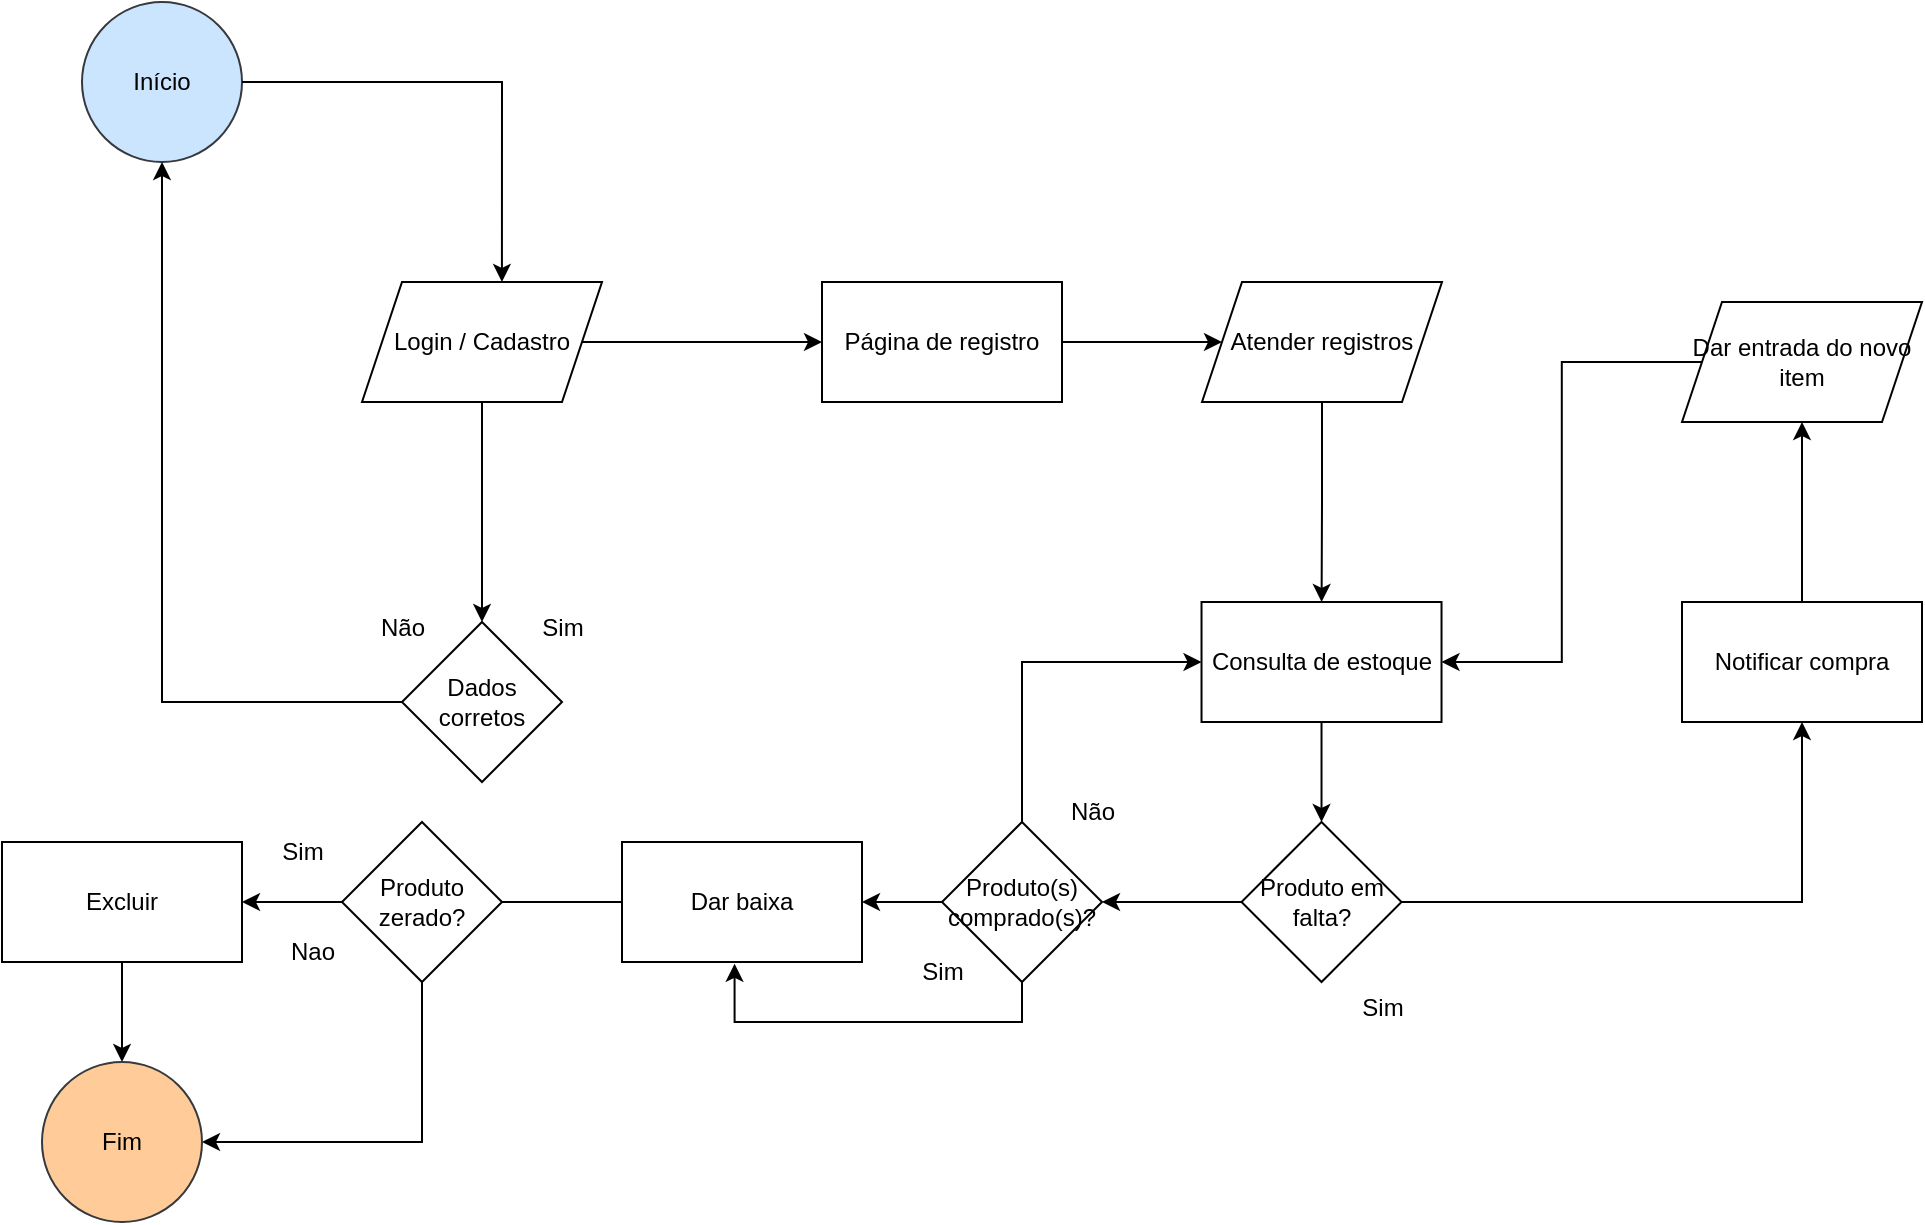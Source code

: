 <mxfile version="22.0.4" type="device">
  <diagram name="Page-1" id="74e2e168-ea6b-b213-b513-2b3c1d86103e">
    <mxGraphModel dx="1188" dy="633" grid="1" gridSize="10" guides="1" tooltips="1" connect="1" arrows="1" fold="1" page="1" pageScale="1" pageWidth="1100" pageHeight="850" background="none" math="0" shadow="0">
      <root>
        <mxCell id="0" />
        <mxCell id="1" parent="0" />
        <mxCell id="JuMl-TMc-AiVgIuOUvtk-1" value="Início" style="ellipse;whiteSpace=wrap;html=1;aspect=fixed;fillColor=#cce5ff;strokeColor=#36393d;" vertex="1" parent="1">
          <mxGeometry x="120" y="120" width="80" height="80" as="geometry" />
        </mxCell>
        <mxCell id="JuMl-TMc-AiVgIuOUvtk-11" style="edgeStyle=orthogonalEdgeStyle;rounded=0;orthogonalLoop=1;jettySize=auto;html=1;exitX=0;exitY=0.5;exitDx=0;exitDy=0;entryX=0.5;entryY=1;entryDx=0;entryDy=0;" edge="1" parent="1" source="JuMl-TMc-AiVgIuOUvtk-8" target="JuMl-TMc-AiVgIuOUvtk-1">
          <mxGeometry relative="1" as="geometry" />
        </mxCell>
        <mxCell id="JuMl-TMc-AiVgIuOUvtk-8" value="Dados corretos" style="rhombus;whiteSpace=wrap;html=1;" vertex="1" parent="1">
          <mxGeometry x="280" y="430" width="80" height="80" as="geometry" />
        </mxCell>
        <mxCell id="JuMl-TMc-AiVgIuOUvtk-10" value="Não" style="text;html=1;align=center;verticalAlign=middle;resizable=0;points=[];autosize=1;strokeColor=none;fillColor=none;" vertex="1" parent="1">
          <mxGeometry x="255" y="418" width="50" height="30" as="geometry" />
        </mxCell>
        <mxCell id="JuMl-TMc-AiVgIuOUvtk-12" value="Sim" style="text;html=1;align=center;verticalAlign=middle;resizable=0;points=[];autosize=1;strokeColor=none;fillColor=none;" vertex="1" parent="1">
          <mxGeometry x="340" y="418" width="40" height="30" as="geometry" />
        </mxCell>
        <mxCell id="JuMl-TMc-AiVgIuOUvtk-22" style="edgeStyle=orthogonalEdgeStyle;rounded=0;orthogonalLoop=1;jettySize=auto;html=1;exitX=1;exitY=0.5;exitDx=0;exitDy=0;entryX=0;entryY=0.5;entryDx=0;entryDy=0;" edge="1" parent="1" source="JuMl-TMc-AiVgIuOUvtk-15" target="JuMl-TMc-AiVgIuOUvtk-21">
          <mxGeometry relative="1" as="geometry" />
        </mxCell>
        <mxCell id="JuMl-TMc-AiVgIuOUvtk-15" value="Página de registro" style="rounded=0;whiteSpace=wrap;html=1;" vertex="1" parent="1">
          <mxGeometry x="490" y="260" width="120" height="60" as="geometry" />
        </mxCell>
        <mxCell id="JuMl-TMc-AiVgIuOUvtk-18" value="" style="edgeStyle=orthogonalEdgeStyle;rounded=0;orthogonalLoop=1;jettySize=auto;html=1;" edge="1" parent="1" source="JuMl-TMc-AiVgIuOUvtk-17" target="JuMl-TMc-AiVgIuOUvtk-15">
          <mxGeometry relative="1" as="geometry" />
        </mxCell>
        <mxCell id="JuMl-TMc-AiVgIuOUvtk-19" style="edgeStyle=orthogonalEdgeStyle;rounded=0;orthogonalLoop=1;jettySize=auto;html=1;exitX=0.5;exitY=1;exitDx=0;exitDy=0;" edge="1" parent="1" source="JuMl-TMc-AiVgIuOUvtk-17" target="JuMl-TMc-AiVgIuOUvtk-8">
          <mxGeometry relative="1" as="geometry" />
        </mxCell>
        <mxCell id="JuMl-TMc-AiVgIuOUvtk-17" value="Login / Cadastro" style="shape=parallelogram;perimeter=parallelogramPerimeter;whiteSpace=wrap;html=1;fixedSize=1;" vertex="1" parent="1">
          <mxGeometry x="260" y="260" width="120" height="60" as="geometry" />
        </mxCell>
        <mxCell id="JuMl-TMc-AiVgIuOUvtk-20" style="edgeStyle=orthogonalEdgeStyle;rounded=0;orthogonalLoop=1;jettySize=auto;html=1;exitX=1;exitY=0.5;exitDx=0;exitDy=0;entryX=0.583;entryY=0;entryDx=0;entryDy=0;entryPerimeter=0;" edge="1" parent="1" source="JuMl-TMc-AiVgIuOUvtk-1" target="JuMl-TMc-AiVgIuOUvtk-17">
          <mxGeometry relative="1" as="geometry" />
        </mxCell>
        <mxCell id="JuMl-TMc-AiVgIuOUvtk-24" style="edgeStyle=orthogonalEdgeStyle;rounded=0;orthogonalLoop=1;jettySize=auto;html=1;exitX=0.5;exitY=1;exitDx=0;exitDy=0;" edge="1" parent="1" source="JuMl-TMc-AiVgIuOUvtk-21" target="JuMl-TMc-AiVgIuOUvtk-25">
          <mxGeometry relative="1" as="geometry">
            <mxPoint x="739.759" y="450" as="targetPoint" />
          </mxGeometry>
        </mxCell>
        <mxCell id="JuMl-TMc-AiVgIuOUvtk-21" value="Atender registros" style="shape=parallelogram;perimeter=parallelogramPerimeter;whiteSpace=wrap;html=1;fixedSize=1;" vertex="1" parent="1">
          <mxGeometry x="680" y="260" width="120" height="60" as="geometry" />
        </mxCell>
        <mxCell id="JuMl-TMc-AiVgIuOUvtk-27" style="edgeStyle=orthogonalEdgeStyle;rounded=0;orthogonalLoop=1;jettySize=auto;html=1;exitX=0.5;exitY=1;exitDx=0;exitDy=0;entryX=0.5;entryY=0;entryDx=0;entryDy=0;" edge="1" parent="1" source="JuMl-TMc-AiVgIuOUvtk-25" target="JuMl-TMc-AiVgIuOUvtk-26">
          <mxGeometry relative="1" as="geometry" />
        </mxCell>
        <mxCell id="JuMl-TMc-AiVgIuOUvtk-25" value="Consulta de estoque" style="rounded=0;whiteSpace=wrap;html=1;" vertex="1" parent="1">
          <mxGeometry x="679.759" y="420" width="120" height="60" as="geometry" />
        </mxCell>
        <mxCell id="JuMl-TMc-AiVgIuOUvtk-29" style="edgeStyle=orthogonalEdgeStyle;rounded=0;orthogonalLoop=1;jettySize=auto;html=1;" edge="1" parent="1" source="JuMl-TMc-AiVgIuOUvtk-26" target="JuMl-TMc-AiVgIuOUvtk-30">
          <mxGeometry relative="1" as="geometry">
            <mxPoint x="739.76" y="670" as="targetPoint" />
          </mxGeometry>
        </mxCell>
        <mxCell id="JuMl-TMc-AiVgIuOUvtk-32" style="edgeStyle=orthogonalEdgeStyle;rounded=0;orthogonalLoop=1;jettySize=auto;html=1;exitX=0;exitY=0.5;exitDx=0;exitDy=0;" edge="1" parent="1" source="JuMl-TMc-AiVgIuOUvtk-26" target="JuMl-TMc-AiVgIuOUvtk-33">
          <mxGeometry relative="1" as="geometry">
            <mxPoint x="610" y="570.286" as="targetPoint" />
          </mxGeometry>
        </mxCell>
        <mxCell id="JuMl-TMc-AiVgIuOUvtk-26" value="Produto em falta?" style="rhombus;whiteSpace=wrap;html=1;" vertex="1" parent="1">
          <mxGeometry x="699.76" y="530" width="80" height="80" as="geometry" />
        </mxCell>
        <mxCell id="JuMl-TMc-AiVgIuOUvtk-28" value="Não" style="text;html=1;align=center;verticalAlign=middle;resizable=0;points=[];autosize=1;strokeColor=none;fillColor=none;" vertex="1" parent="1">
          <mxGeometry x="600" y="510" width="50" height="30" as="geometry" />
        </mxCell>
        <mxCell id="JuMl-TMc-AiVgIuOUvtk-45" style="edgeStyle=orthogonalEdgeStyle;rounded=0;orthogonalLoop=1;jettySize=auto;html=1;" edge="1" parent="1" source="JuMl-TMc-AiVgIuOUvtk-30" target="JuMl-TMc-AiVgIuOUvtk-46">
          <mxGeometry relative="1" as="geometry">
            <mxPoint x="980" y="360" as="targetPoint" />
          </mxGeometry>
        </mxCell>
        <mxCell id="JuMl-TMc-AiVgIuOUvtk-30" value="Notificar compra" style="rounded=0;whiteSpace=wrap;html=1;" vertex="1" parent="1">
          <mxGeometry x="920" y="420" width="120" height="60" as="geometry" />
        </mxCell>
        <mxCell id="JuMl-TMc-AiVgIuOUvtk-31" value="Sim" style="text;html=1;align=center;verticalAlign=middle;resizable=0;points=[];autosize=1;strokeColor=none;fillColor=none;" vertex="1" parent="1">
          <mxGeometry x="750" y="608" width="40" height="30" as="geometry" />
        </mxCell>
        <mxCell id="JuMl-TMc-AiVgIuOUvtk-34" style="edgeStyle=orthogonalEdgeStyle;rounded=0;orthogonalLoop=1;jettySize=auto;html=1;exitX=0;exitY=0.5;exitDx=0;exitDy=0;" edge="1" parent="1" source="JuMl-TMc-AiVgIuOUvtk-33" target="JuMl-TMc-AiVgIuOUvtk-35">
          <mxGeometry relative="1" as="geometry">
            <mxPoint x="450" y="570" as="targetPoint" />
          </mxGeometry>
        </mxCell>
        <mxCell id="JuMl-TMc-AiVgIuOUvtk-37" style="edgeStyle=orthogonalEdgeStyle;rounded=0;orthogonalLoop=1;jettySize=auto;html=1;exitX=0.5;exitY=0;exitDx=0;exitDy=0;entryX=0;entryY=0.5;entryDx=0;entryDy=0;" edge="1" parent="1" source="JuMl-TMc-AiVgIuOUvtk-33" target="JuMl-TMc-AiVgIuOUvtk-25">
          <mxGeometry relative="1" as="geometry" />
        </mxCell>
        <mxCell id="JuMl-TMc-AiVgIuOUvtk-33" value="Produto(s) comprado(s)?" style="rhombus;whiteSpace=wrap;html=1;" vertex="1" parent="1">
          <mxGeometry x="550" y="529.996" width="80" height="80" as="geometry" />
        </mxCell>
        <mxCell id="JuMl-TMc-AiVgIuOUvtk-41" style="edgeStyle=orthogonalEdgeStyle;rounded=0;orthogonalLoop=1;jettySize=auto;html=1;entryX=1;entryY=0.5;entryDx=0;entryDy=0;" edge="1" parent="1" source="JuMl-TMc-AiVgIuOUvtk-35">
          <mxGeometry relative="1" as="geometry">
            <mxPoint x="295" y="570" as="targetPoint" />
          </mxGeometry>
        </mxCell>
        <mxCell id="JuMl-TMc-AiVgIuOUvtk-35" value="Dar baixa" style="rounded=0;whiteSpace=wrap;html=1;" vertex="1" parent="1">
          <mxGeometry x="390" y="540" width="120" height="60" as="geometry" />
        </mxCell>
        <mxCell id="JuMl-TMc-AiVgIuOUvtk-38" value="Sim" style="text;html=1;align=center;verticalAlign=middle;resizable=0;points=[];autosize=1;strokeColor=none;fillColor=none;" vertex="1" parent="1">
          <mxGeometry x="530" y="590" width="40" height="30" as="geometry" />
        </mxCell>
        <mxCell id="JuMl-TMc-AiVgIuOUvtk-39" style="edgeStyle=orthogonalEdgeStyle;rounded=0;orthogonalLoop=1;jettySize=auto;html=1;exitX=0.5;exitY=1;exitDx=0;exitDy=0;entryX=0.469;entryY=1.015;entryDx=0;entryDy=0;entryPerimeter=0;" edge="1" parent="1" source="JuMl-TMc-AiVgIuOUvtk-33" target="JuMl-TMc-AiVgIuOUvtk-35">
          <mxGeometry relative="1" as="geometry" />
        </mxCell>
        <mxCell id="JuMl-TMc-AiVgIuOUvtk-47" style="edgeStyle=orthogonalEdgeStyle;rounded=0;orthogonalLoop=1;jettySize=auto;html=1;entryX=1;entryY=0.5;entryDx=0;entryDy=0;" edge="1" parent="1" source="JuMl-TMc-AiVgIuOUvtk-46" target="JuMl-TMc-AiVgIuOUvtk-25">
          <mxGeometry relative="1" as="geometry" />
        </mxCell>
        <mxCell id="JuMl-TMc-AiVgIuOUvtk-46" value="Dar entrada do novo item" style="shape=parallelogram;perimeter=parallelogramPerimeter;whiteSpace=wrap;html=1;fixedSize=1;" vertex="1" parent="1">
          <mxGeometry x="920" y="270" width="120" height="60" as="geometry" />
        </mxCell>
        <mxCell id="JuMl-TMc-AiVgIuOUvtk-54" style="edgeStyle=orthogonalEdgeStyle;rounded=0;orthogonalLoop=1;jettySize=auto;html=1;exitX=0;exitY=0.5;exitDx=0;exitDy=0;entryX=1;entryY=0.5;entryDx=0;entryDy=0;" edge="1" parent="1" source="JuMl-TMc-AiVgIuOUvtk-49" target="JuMl-TMc-AiVgIuOUvtk-53">
          <mxGeometry relative="1" as="geometry" />
        </mxCell>
        <mxCell id="JuMl-TMc-AiVgIuOUvtk-57" style="edgeStyle=orthogonalEdgeStyle;rounded=0;orthogonalLoop=1;jettySize=auto;html=1;exitX=0.5;exitY=1;exitDx=0;exitDy=0;entryX=1;entryY=0.5;entryDx=0;entryDy=0;" edge="1" parent="1" source="JuMl-TMc-AiVgIuOUvtk-49" target="JuMl-TMc-AiVgIuOUvtk-55">
          <mxGeometry relative="1" as="geometry" />
        </mxCell>
        <mxCell id="JuMl-TMc-AiVgIuOUvtk-49" value="Produto zerado?" style="rhombus;whiteSpace=wrap;html=1;" vertex="1" parent="1">
          <mxGeometry x="250" y="530" width="80" height="80" as="geometry" />
        </mxCell>
        <mxCell id="JuMl-TMc-AiVgIuOUvtk-50" value="Sim" style="text;html=1;align=center;verticalAlign=middle;resizable=0;points=[];autosize=1;strokeColor=none;fillColor=none;" vertex="1" parent="1">
          <mxGeometry x="210" y="530" width="40" height="30" as="geometry" />
        </mxCell>
        <mxCell id="JuMl-TMc-AiVgIuOUvtk-51" value="Nao" style="text;html=1;align=center;verticalAlign=middle;resizable=0;points=[];autosize=1;strokeColor=none;fillColor=none;" vertex="1" parent="1">
          <mxGeometry x="210" y="580" width="50" height="30" as="geometry" />
        </mxCell>
        <mxCell id="JuMl-TMc-AiVgIuOUvtk-56" style="edgeStyle=orthogonalEdgeStyle;rounded=0;orthogonalLoop=1;jettySize=auto;html=1;exitX=0.5;exitY=1;exitDx=0;exitDy=0;entryX=0.5;entryY=0;entryDx=0;entryDy=0;" edge="1" parent="1" source="JuMl-TMc-AiVgIuOUvtk-53" target="JuMl-TMc-AiVgIuOUvtk-55">
          <mxGeometry relative="1" as="geometry" />
        </mxCell>
        <mxCell id="JuMl-TMc-AiVgIuOUvtk-53" value="Excluir" style="rounded=0;whiteSpace=wrap;html=1;" vertex="1" parent="1">
          <mxGeometry x="80" y="540" width="120" height="60" as="geometry" />
        </mxCell>
        <mxCell id="JuMl-TMc-AiVgIuOUvtk-55" value="Fim" style="ellipse;whiteSpace=wrap;html=1;aspect=fixed;fillColor=#ffcc99;strokeColor=#36393d;" vertex="1" parent="1">
          <mxGeometry x="100" y="650" width="80" height="80" as="geometry" />
        </mxCell>
      </root>
    </mxGraphModel>
  </diagram>
</mxfile>
